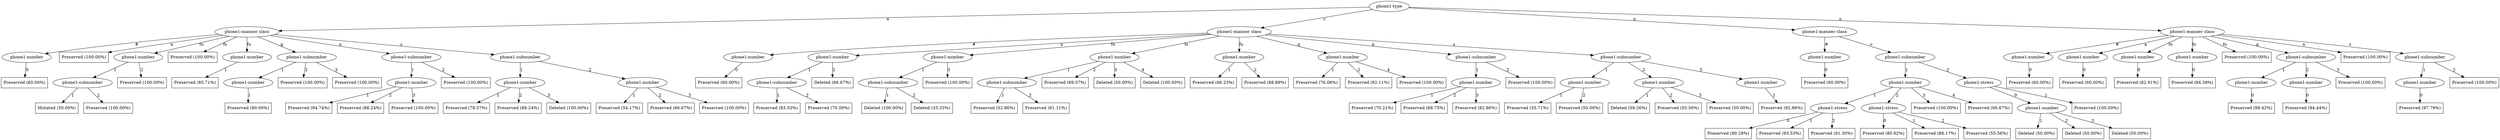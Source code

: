 digraph G {
"bg==" [ shape=ellipse label="phone1-type"]
"bg==" -> "bi0w" [ label="a" ]
"bi0w" [ shape=ellipse label="phone1-manner class"]
"bi0w" -> "bi0wLTA=" [ label="#" ]
"bi0wLTA=" [ shape=ellipse label="phone1-number"]
"bi0wLTA=" -> "bi0wLTAtMA==" [ label="0" ]
"bi0wLTAtMA==" [ shape=box label="Preserved (60.00%)"]
"bi0w" -> "bi0wLTEw" [ label="a" ]
"bi0wLTEw" [ shape=box label="Preserved (100.00%)"]
"bi0w" -> "bi0wLTEx" [ label="fn" ]
"bi0wLTEx" [ shape=ellipse label="phone1-number"]
"bi0wLTEx" -> "bi0wLTExLTE=" [ label="1" ]
"bi0wLTExLTE=" [ shape=ellipse label="phone1-subnumber"]
"bi0wLTExLTE=" -> "bi0wLTExLTEtMQ==" [ label="1" ]
"bi0wLTExLTEtMQ==" [ shape=box label="Mutated (50.00%)"]
"bi0wLTExLTE=" -> "bi0wLTExLTEtMg==" [ label="2" ]
"bi0wLTExLTEtMg==" [ shape=box label="Preserved (100.00%)"]
"bi0wLTEx" -> "bi0wLTExLTI=" [ label="2" ]
"bi0wLTExLTI=" [ shape=box label="Preserved (100.00%)"]
"bi0w" -> "bi0wLTEy" [ label="fs" ]
"bi0wLTEy" [ shape=box label="Preserved (100.00%)"]
"bi0w" -> "bi0wLTEz" [ label="fu" ]
"bi0wLTEz" [ shape=ellipse label="phone1-number"]
"bi0wLTEz" -> "bi0wLTEzLTE=" [ label="1" ]
"bi0wLTEzLTE=" [ shape=box label="Preserved (85.71%)"]
"bi0w" -> "bi0wLTE0" [ label="g" ]
"bi0wLTE0" [ shape=ellipse label="phone1-subnumber"]
"bi0wLTE0" -> "bi0wLTE0LTE=" [ label="1" ]
"bi0wLTE0LTE=" [ shape=ellipse label="phone1-number"]
"bi0wLTE0LTE=" -> "bi0wLTE0LTEtMQ==" [ label="1" ]
"bi0wLTE0LTEtMQ==" [ shape=box label="Preserved (90.00%)"]
"bi0wLTE0" -> "bi0wLTE0LTI=" [ label="2" ]
"bi0wLTE0LTI=" [ shape=box label="Preserved (100.00%)"]
"bi0wLTE0" -> "bi0wLTE0LTM=" [ label="3" ]
"bi0wLTE0LTM=" [ shape=box label="Preserved (100.00%)"]
"bi0w" -> "bi0wLTE1" [ label="n" ]
"bi0wLTE1" [ shape=ellipse label="phone1-subnumber"]
"bi0wLTE1" -> "bi0wLTE1LTE=" [ label="1" ]
"bi0wLTE1LTE=" [ shape=ellipse label="phone1-number"]
"bi0wLTE1LTE=" -> "bi0wLTE1LTEtMQ==" [ label="1" ]
"bi0wLTE1LTEtMQ==" [ shape=box label="Preserved (94.74%)"]
"bi0wLTE1LTE=" -> "bi0wLTE1LTEtMg==" [ label="2" ]
"bi0wLTE1LTEtMg==" [ shape=box label="Preserved (88.24%)"]
"bi0wLTE1LTE=" -> "bi0wLTE1LTEtMw==" [ label="3" ]
"bi0wLTE1LTEtMw==" [ shape=box label="Preserved (100.00%)"]
"bi0wLTE1" -> "bi0wLTE1LTI=" [ label="2" ]
"bi0wLTE1LTI=" [ shape=box label="Preserved (100.00%)"]
"bi0w" -> "bi0wLTE2" [ label="s" ]
"bi0wLTE2" [ shape=ellipse label="phone1-subnumber"]
"bi0wLTE2" -> "bi0wLTE2LTE=" [ label="1" ]
"bi0wLTE2LTE=" [ shape=ellipse label="phone1-number"]
"bi0wLTE2LTE=" -> "bi0wLTE2LTEtMQ==" [ label="1" ]
"bi0wLTE2LTEtMQ==" [ shape=box label="Preserved (78.57%)"]
"bi0wLTE2LTE=" -> "bi0wLTE2LTEtMg==" [ label="2" ]
"bi0wLTE2LTEtMg==" [ shape=box label="Preserved (88.24%)"]
"bi0wLTE2LTE=" -> "bi0wLTE2LTEtMw==" [ label="3" ]
"bi0wLTE2LTEtMw==" [ shape=box label="Deleted (100.00%)"]
"bi0wLTE2" -> "bi0wLTE2LTI=" [ label="2" ]
"bi0wLTE2LTI=" [ shape=ellipse label="phone1-number"]
"bi0wLTE2LTI=" -> "bi0wLTE2LTItMQ==" [ label="1" ]
"bi0wLTE2LTItMQ==" [ shape=box label="Preserved (54.17%)"]
"bi0wLTE2LTI=" -> "bi0wLTE2LTItMg==" [ label="2" ]
"bi0wLTE2LTItMg==" [ shape=box label="Preserved (66.67%)"]
"bi0wLTE2LTI=" -> "bi0wLTE2LTItMw==" [ label="3" ]
"bi0wLTE2LTItMw==" [ shape=box label="Preserved (100.00%)"]
"bg==" -> "bi0x" [ label="c" ]
"bi0x" [ shape=ellipse label="phone1-manner class"]
"bi0x" -> "bi0xLTA=" [ label="#" ]
"bi0xLTA=" [ shape=ellipse label="phone1-number"]
"bi0xLTA=" -> "bi0xLTAtMA==" [ label="0" ]
"bi0xLTAtMA==" [ shape=box label="Preserved (60.00%)"]
"bi0x" -> "bi0xLTEw" [ label="a" ]
"bi0xLTEw" [ shape=ellipse label="phone1-number"]
"bi0xLTEw" -> "bi0xLTEwLTE=" [ label="1" ]
"bi0xLTEwLTE=" [ shape=ellipse label="phone1-subnumber"]
"bi0xLTEwLTE=" -> "bi0xLTEwLTEtMQ==" [ label="1" ]
"bi0xLTEwLTEtMQ==" [ shape=box label="Preserved (83.33%)"]
"bi0xLTEwLTE=" -> "bi0xLTEwLTEtMg==" [ label="2" ]
"bi0xLTEwLTEtMg==" [ shape=box label="Preserved (70.00%)"]
"bi0xLTEw" -> "bi0xLTEwLTI=" [ label="2" ]
"bi0xLTEwLTI=" [ shape=box label="Deleted (66.67%)"]
"bi0x" -> "bi0xLTEx" [ label="fn" ]
"bi0xLTEx" [ shape=ellipse label="phone1-number"]
"bi0xLTEx" -> "bi0xLTExLTE=" [ label="1" ]
"bi0xLTExLTE=" [ shape=ellipse label="phone1-subnumber"]
"bi0xLTExLTE=" -> "bi0xLTExLTEtMQ==" [ label="1" ]
"bi0xLTExLTEtMQ==" [ shape=box label="Deleted (100.00%)"]
"bi0xLTExLTE=" -> "bi0xLTExLTEtMg==" [ label="2" ]
"bi0xLTExLTEtMg==" [ shape=box label="Deleted (33.33%)"]
"bi0xLTEx" -> "bi0xLTExLTM=" [ label="3" ]
"bi0xLTExLTM=" [ shape=box label="Preserved (100.00%)"]
"bi0x" -> "bi0xLTEy" [ label="fs" ]
"bi0xLTEy" [ shape=ellipse label="phone1-number"]
"bi0xLTEy" -> "bi0xLTEyLTE=" [ label="1" ]
"bi0xLTEyLTE=" [ shape=ellipse label="phone1-subnumber"]
"bi0xLTEyLTE=" -> "bi0xLTEyLTEtMQ==" [ label="1" ]
"bi0xLTEyLTEtMQ==" [ shape=box label="Preserved (52.86%)"]
"bi0xLTEyLTE=" -> "bi0xLTEyLTEtMg==" [ label="2" ]
"bi0xLTEyLTEtMg==" [ shape=box label="Preserved (61.11%)"]
"bi0xLTEy" -> "bi0xLTEyLTI=" [ label="2" ]
"bi0xLTEyLTI=" [ shape=box label="Preserved (69.57%)"]
"bi0xLTEy" -> "bi0xLTEyLTM=" [ label="3" ]
"bi0xLTEyLTM=" [ shape=box label="Deleted (50.00%)"]
"bi0xLTEy" -> "bi0xLTEyLTQ=" [ label="4" ]
"bi0xLTEyLTQ=" [ shape=box label="Deleted (100.00%)"]
"bi0x" -> "bi0xLTEz" [ label="fu" ]
"bi0xLTEz" [ shape=ellipse label="phone1-number"]
"bi0xLTEz" -> "bi0xLTEzLTE=" [ label="1" ]
"bi0xLTEzLTE=" [ shape=box label="Preserved (66.23%)"]
"bi0xLTEz" -> "bi0xLTEzLTI=" [ label="2" ]
"bi0xLTEzLTI=" [ shape=box label="Preserved (88.89%)"]
"bi0x" -> "bi0xLTE0" [ label="g" ]
"bi0xLTE0" [ shape=ellipse label="phone1-number"]
"bi0xLTE0" -> "bi0xLTE0LTE=" [ label="1" ]
"bi0xLTE0LTE=" [ shape=box label="Preserved (76.06%)"]
"bi0xLTE0" -> "bi0xLTE0LTI=" [ label="2" ]
"bi0xLTE0LTI=" [ shape=box label="Preserved (92.11%)"]
"bi0xLTE0" -> "bi0xLTE0LTQ=" [ label="4" ]
"bi0xLTE0LTQ=" [ shape=box label="Preserved (100.00%)"]
"bi0x" -> "bi0xLTE1" [ label="n" ]
"bi0xLTE1" [ shape=ellipse label="phone1-subnumber"]
"bi0xLTE1" -> "bi0xLTE1LTE=" [ label="1" ]
"bi0xLTE1LTE=" [ shape=ellipse label="phone1-number"]
"bi0xLTE1LTE=" -> "bi0xLTE1LTEtMQ==" [ label="1" ]
"bi0xLTE1LTEtMQ==" [ shape=box label="Preserved (70.21%)"]
"bi0xLTE1LTE=" -> "bi0xLTE1LTEtMg==" [ label="2" ]
"bi0xLTE1LTEtMg==" [ shape=box label="Preserved (68.75%)"]
"bi0xLTE1LTE=" -> "bi0xLTE1LTEtMw==" [ label="3" ]
"bi0xLTE1LTEtMw==" [ shape=box label="Preserved (82.86%)"]
"bi0xLTE1" -> "bi0xLTE1LTI=" [ label="2" ]
"bi0xLTE1LTI=" [ shape=box label="Preserved (100.00%)"]
"bi0x" -> "bi0xLTE2" [ label="s" ]
"bi0xLTE2" [ shape=ellipse label="phone1-subnumber"]
"bi0xLTE2" -> "bi0xLTE2LTE=" [ label="1" ]
"bi0xLTE2LTE=" [ shape=ellipse label="phone1-number"]
"bi0xLTE2LTE=" -> "bi0xLTE2LTEtMQ==" [ label="1" ]
"bi0xLTE2LTEtMQ==" [ shape=box label="Preserved (55.71%)"]
"bi0xLTE2LTE=" -> "bi0xLTE2LTEtMg==" [ label="2" ]
"bi0xLTE2LTEtMg==" [ shape=box label="Preserved (50.00%)"]
"bi0xLTE2" -> "bi0xLTE2LTI=" [ label="2" ]
"bi0xLTE2LTI=" [ shape=ellipse label="phone1-number"]
"bi0xLTE2LTI=" -> "bi0xLTE2LTItMQ==" [ label="1" ]
"bi0xLTE2LTItMQ==" [ shape=box label="Deleted (59.26%)"]
"bi0xLTE2LTI=" -> "bi0xLTE2LTItMg==" [ label="2" ]
"bi0xLTE2LTItMg==" [ shape=box label="Preserved (55.56%)"]
"bi0xLTE2LTI=" -> "bi0xLTE2LTItMw==" [ label="3" ]
"bi0xLTE2LTItMw==" [ shape=box label="Preserved (50.00%)"]
"bi0xLTE2" -> "bi0xLTE2LTM=" [ label="3" ]
"bi0xLTE2LTM=" [ shape=ellipse label="phone1-number"]
"bi0xLTE2LTM=" -> "bi0xLTE2LTMtMQ==" [ label="1" ]
"bi0xLTE2LTMtMQ==" [ shape=box label="Preserved (92.86%)"]
"bg==" -> "bi0y" [ label="n" ]
"bi0y" [ shape=ellipse label="phone1-manner class"]
"bi0y" -> "bi0yLTA=" [ label="#" ]
"bi0yLTA=" [ shape=ellipse label="phone1-number"]
"bi0yLTA=" -> "bi0yLTAtMA==" [ label="0" ]
"bi0yLTAtMA==" [ shape=box label="Preserved (60.00%)"]
"bi0y" -> "bi0yLTE3" [ label="v" ]
"bi0yLTE3" [ shape=ellipse label="phone1-subnumber"]
"bi0yLTE3" -> "bi0yLTE3LTE=" [ label="1" ]
"bi0yLTE3LTE=" [ shape=ellipse label="phone1-number"]
"bi0yLTE3LTE=" -> "bi0yLTE3LTEtMQ==" [ label="1" ]
"bi0yLTE3LTEtMQ==" [ shape=ellipse label="phone1-stress"]
"bi0yLTE3LTEtMQ==" -> "bi0yLTE3LTEtMS0x" [ label="0" ]
"bi0yLTE3LTEtMS0x" [ shape=box label="Preserved (90.28%)"]
"bi0yLTE3LTEtMQ==" -> "bi0yLTE3LTEtMS0y" [ label="1" ]
"bi0yLTE3LTEtMS0y" [ shape=box label="Preserved (93.53%)"]
"bi0yLTE3LTEtMQ==" -> "bi0yLTE3LTEtMS0z" [ label="2" ]
"bi0yLTE3LTEtMS0z" [ shape=box label="Preserved (91.30%)"]
"bi0yLTE3LTE=" -> "bi0yLTE3LTEtMg==" [ label="2" ]
"bi0yLTE3LTEtMg==" [ shape=ellipse label="phone1-stress"]
"bi0yLTE3LTEtMg==" -> "bi0yLTE3LTEtMi0x" [ label="0" ]
"bi0yLTE3LTEtMi0x" [ shape=box label="Preserved (80.62%)"]
"bi0yLTE3LTEtMg==" -> "bi0yLTE3LTEtMi0y" [ label="1" ]
"bi0yLTE3LTEtMi0y" [ shape=box label="Preserved (88.17%)"]
"bi0yLTE3LTEtMg==" -> "bi0yLTE3LTEtMi0z" [ label="2" ]
"bi0yLTE3LTEtMi0z" [ shape=box label="Preserved (55.56%)"]
"bi0yLTE3LTE=" -> "bi0yLTE3LTEtMw==" [ label="3" ]
"bi0yLTE3LTEtMw==" [ shape=box label="Preserved (100.00%)"]
"bi0yLTE3LTE=" -> "bi0yLTE3LTEtNA==" [ label="4" ]
"bi0yLTE3LTEtNA==" [ shape=box label="Preserved (66.67%)"]
"bi0yLTE3" -> "bi0yLTE3LTI=" [ label="2" ]
"bi0yLTE3LTI=" [ shape=ellipse label="phone1-stress"]
"bi0yLTE3LTI=" -> "bi0yLTE3LTItMQ==" [ label="0" ]
"bi0yLTE3LTItMQ==" [ shape=ellipse label="phone1-number"]
"bi0yLTE3LTItMQ==" -> "bi0yLTE3LTItMS0x" [ label="1" ]
"bi0yLTE3LTItMS0x" [ shape=box label="Deleted (50.00%)"]
"bi0yLTE3LTItMQ==" -> "bi0yLTE3LTItMS0y" [ label="2" ]
"bi0yLTE3LTItMS0y" [ shape=box label="Deleted (50.00%)"]
"bi0yLTE3LTItMQ==" -> "bi0yLTE3LTItMS0z" [ label="3" ]
"bi0yLTE3LTItMS0z" [ shape=box label="Deleted (50.00%)"]
"bi0yLTE3LTI=" -> "bi0yLTE3LTItMg==" [ label="1" ]
"bi0yLTE3LTItMg==" [ shape=box label="Preserved (100.00%)"]
"bg==" -> "bi0z" [ label="o" ]
"bi0z" [ shape=ellipse label="phone1-manner class"]
"bi0z" -> "bi0zLTA=" [ label="#" ]
"bi0zLTA=" [ shape=ellipse label="phone1-number"]
"bi0zLTA=" -> "bi0zLTAtMA==" [ label="0" ]
"bi0zLTAtMA==" [ shape=box label="Preserved (60.00%)"]
"bi0z" -> "bi0zLTEw" [ label="a" ]
"bi0zLTEw" [ shape=ellipse label="phone1-number"]
"bi0zLTEw" -> "bi0zLTEwLTA=" [ label="0" ]
"bi0zLTEwLTA=" [ shape=box label="Preserved (60.00%)"]
"bi0z" -> "bi0zLTEx" [ label="fn" ]
"bi0zLTEx" [ shape=ellipse label="phone1-number"]
"bi0zLTEx" -> "bi0zLTExLTA=" [ label="0" ]
"bi0zLTExLTA=" [ shape=box label="Preserved (82.91%)"]
"bi0z" -> "bi0zLTEy" [ label="fs" ]
"bi0zLTEy" [ shape=ellipse label="phone1-number"]
"bi0zLTEy" -> "bi0zLTEyLTA=" [ label="0" ]
"bi0zLTEyLTA=" [ shape=box label="Preserved (84.38%)"]
"bi0z" -> "bi0zLTEz" [ label="fu" ]
"bi0zLTEz" [ shape=box label="Preserved (100.00%)"]
"bi0z" -> "bi0zLTE0" [ label="g" ]
"bi0zLTE0" [ shape=ellipse label="phone1-subnumber"]
"bi0zLTE0" -> "bi0zLTE0LTE=" [ label="1" ]
"bi0zLTE0LTE=" [ shape=ellipse label="phone1-number"]
"bi0zLTE0LTE=" -> "bi0zLTE0LTEtMA==" [ label="0" ]
"bi0zLTE0LTEtMA==" [ shape=box label="Preserved (99.42%)"]
"bi0zLTE0" -> "bi0zLTE0LTI=" [ label="2" ]
"bi0zLTE0LTI=" [ shape=ellipse label="phone1-number"]
"bi0zLTE0LTI=" -> "bi0zLTE0LTItMA==" [ label="0" ]
"bi0zLTE0LTItMA==" [ shape=box label="Preserved (94.44%)"]
"bi0zLTE0" -> "bi0zLTE0LTM=" [ label="3" ]
"bi0zLTE0LTM=" [ shape=box label="Preserved (100.00%)"]
"bi0z" -> "bi0zLTE1" [ label="n" ]
"bi0zLTE1" [ shape=box label="Preserved (100.00%)"]
"bi0z" -> "bi0zLTE2" [ label="s" ]
"bi0zLTE2" [ shape=ellipse label="phone1-subnumber"]
"bi0zLTE2" -> "bi0zLTE2LTE=" [ label="1" ]
"bi0zLTE2LTE=" [ shape=ellipse label="phone1-number"]
"bi0zLTE2LTE=" -> "bi0zLTE2LTEtMA==" [ label="0" ]
"bi0zLTE2LTEtMA==" [ shape=box label="Preserved (97.79%)"]
"bi0zLTE2" -> "bi0zLTE2LTI=" [ label="2" ]
"bi0zLTE2LTI=" [ shape=box label="Preserved (100.00%)"]
}
